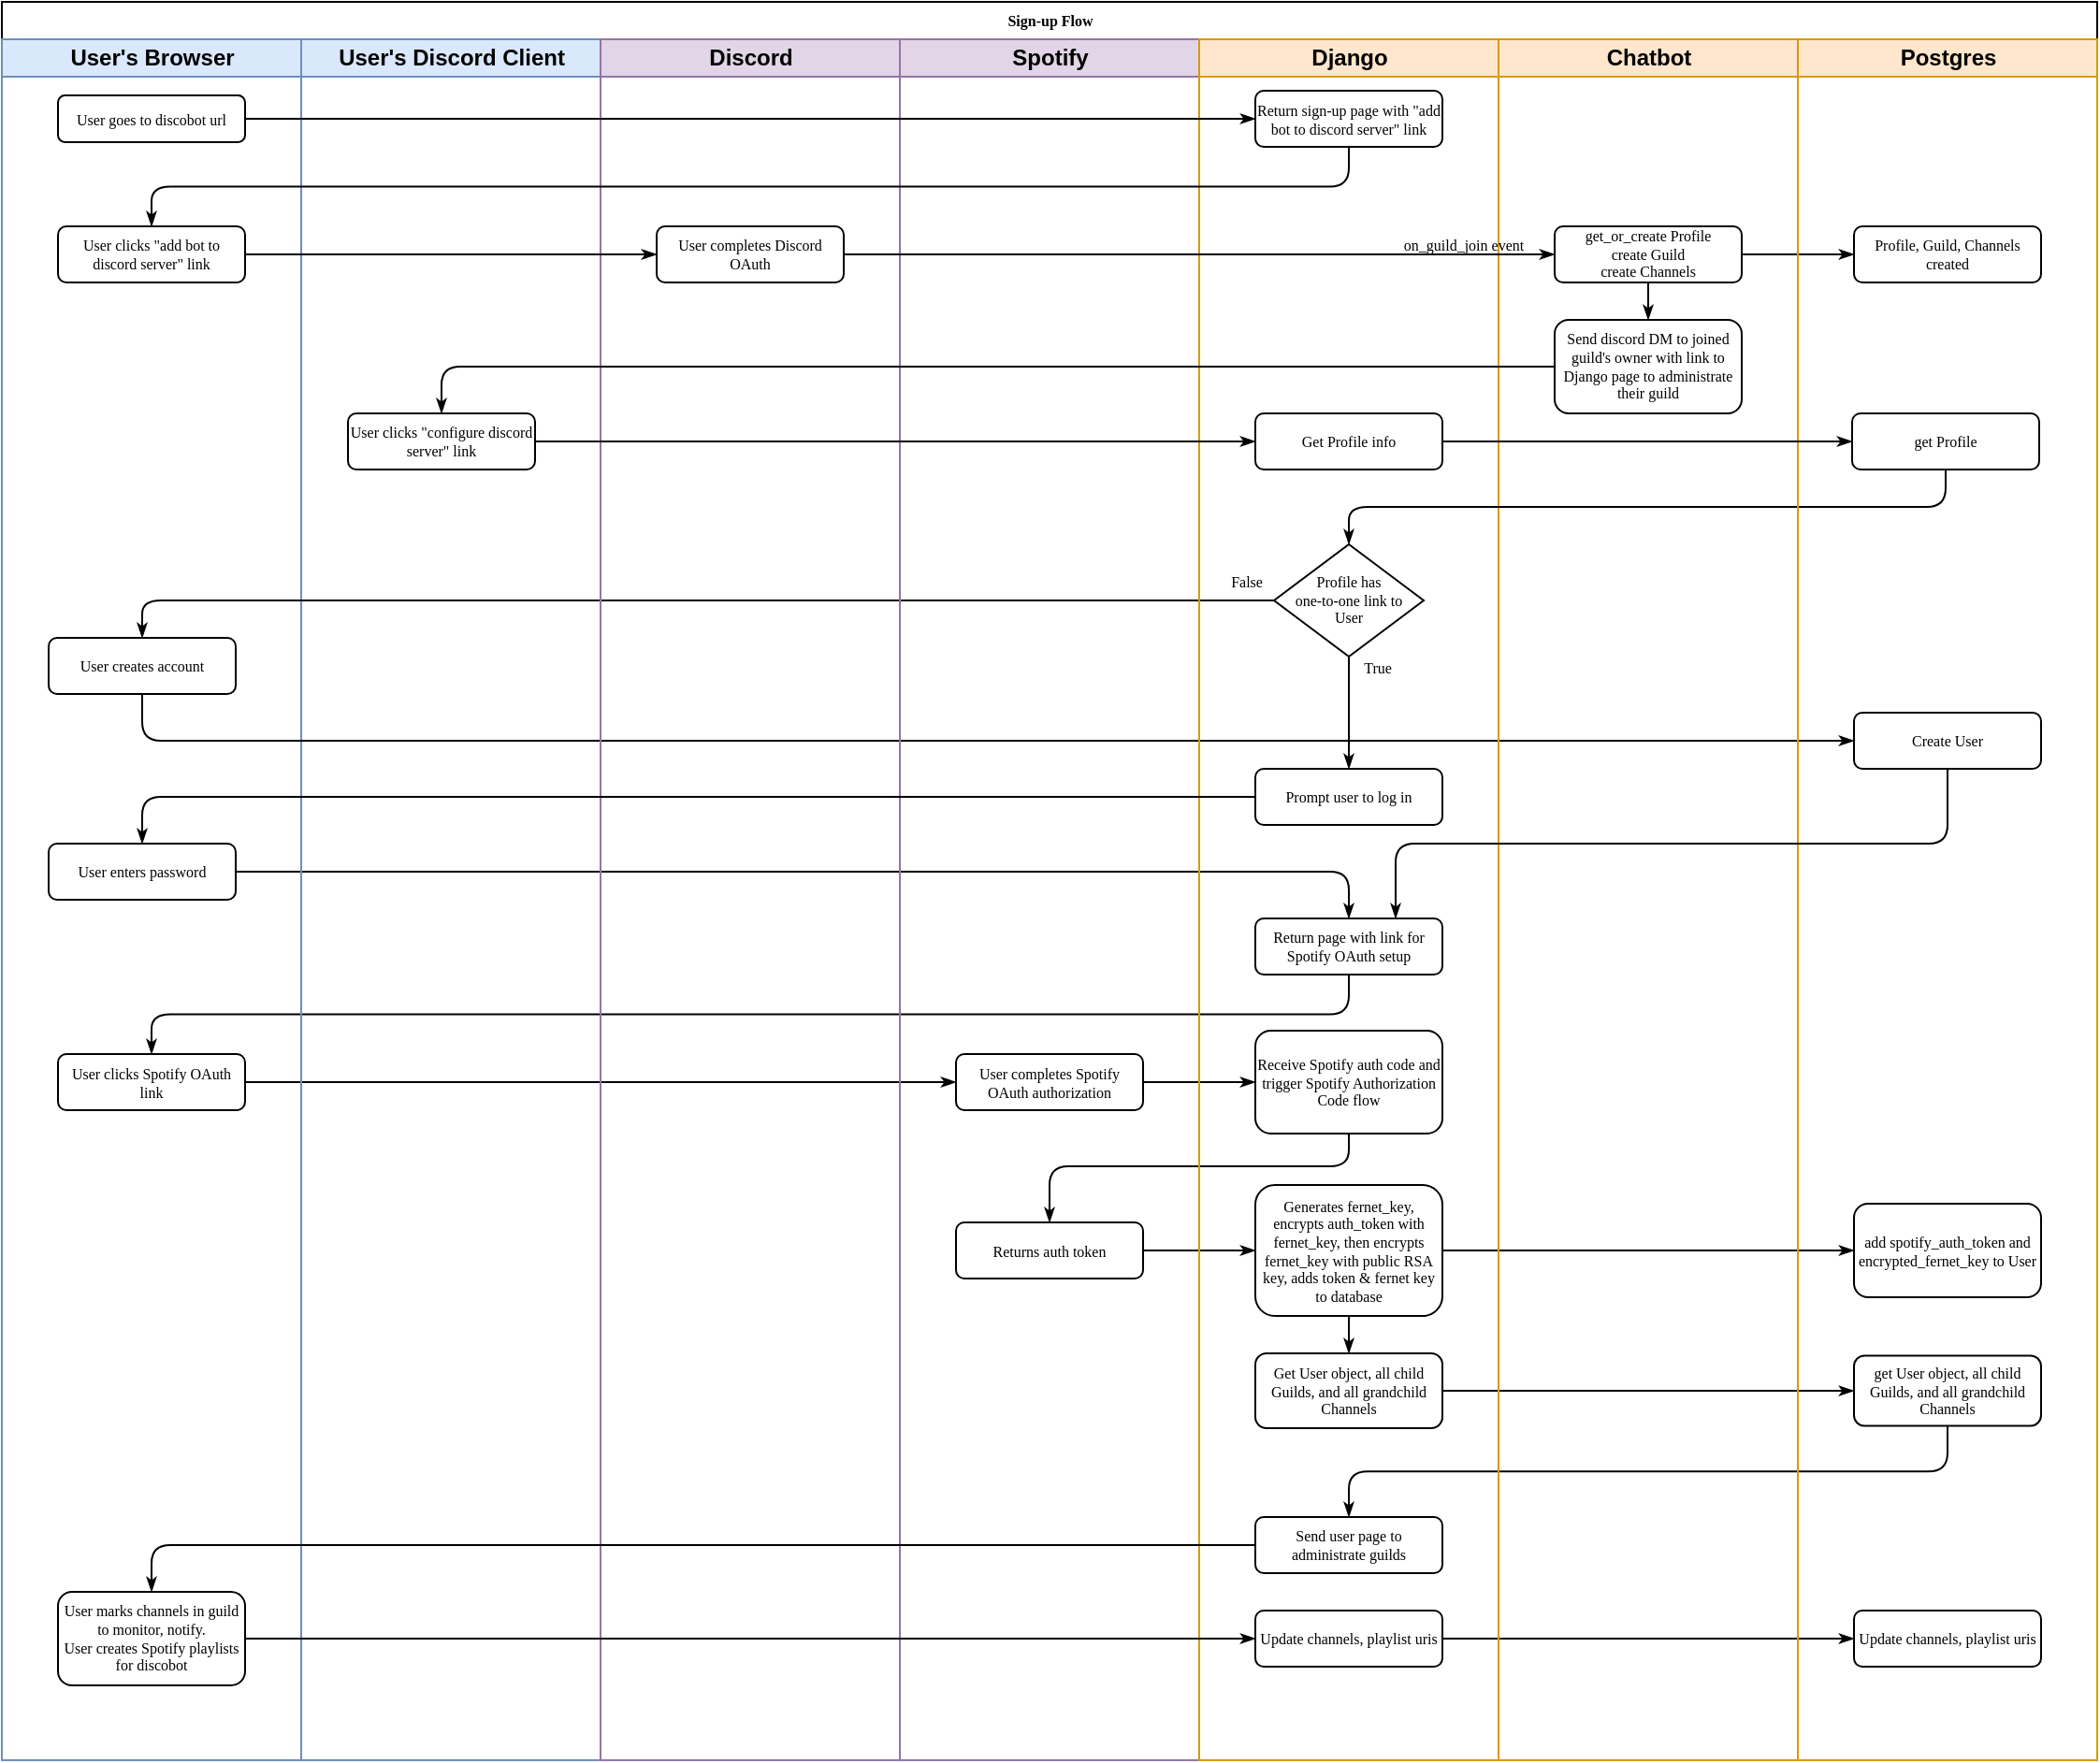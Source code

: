 <mxfile version="14.5.3" type="device"><diagram name="Page-1" id="74e2e168-ea6b-b213-b513-2b3c1d86103e"><mxGraphModel dx="1350" dy="775" grid="1" gridSize="10" guides="1" tooltips="1" connect="1" arrows="1" fold="1" page="1" pageScale="1" pageWidth="1100" pageHeight="850" background="#ffffff" math="0" shadow="0"><root><mxCell id="0"/><mxCell id="1" parent="0"/><mxCell id="77e6c97f196da883-1" value="Sign-up Flow" style="swimlane;html=1;childLayout=stackLayout;startSize=20;rounded=0;shadow=0;labelBackgroundColor=none;strokeWidth=1;fontFamily=Verdana;fontSize=8;align=center;" parent="1" vertex="1"><mxGeometry x="70" y="40" width="1120" height="940" as="geometry"><mxRectangle x="70" y="40" width="90" height="20" as="alternateBounds"/></mxGeometry></mxCell><mxCell id="77e6c97f196da883-2" value="User's Browser" style="swimlane;html=1;startSize=20;fillColor=#dae8fc;strokeColor=#6c8ebf;" parent="77e6c97f196da883-1" vertex="1"><mxGeometry y="20" width="160" height="920" as="geometry"><mxRectangle y="20" width="30" height="730" as="alternateBounds"/></mxGeometry></mxCell><mxCell id="77e6c97f196da883-8" value="User goes to discobot url" style="rounded=1;whiteSpace=wrap;html=1;shadow=0;labelBackgroundColor=none;strokeWidth=1;fontFamily=Verdana;fontSize=8;align=center;" parent="77e6c97f196da883-2" vertex="1"><mxGeometry x="30" y="30" width="100" height="25" as="geometry"/></mxCell><mxCell id="77e6c97f196da883-9" value="User clicks &quot;add bot to discord server&quot; link" style="rounded=1;whiteSpace=wrap;html=1;shadow=0;labelBackgroundColor=none;strokeWidth=1;fontFamily=Verdana;fontSize=8;align=center;" parent="77e6c97f196da883-2" vertex="1"><mxGeometry x="30" y="100" width="100" height="30" as="geometry"/></mxCell><mxCell id="HzL_e4EHVAfI0elsXb6D-20" value="User creates account" style="rounded=1;whiteSpace=wrap;html=1;shadow=0;labelBackgroundColor=none;strokeWidth=1;fontFamily=Verdana;fontSize=8;align=center;" parent="77e6c97f196da883-2" vertex="1"><mxGeometry x="25" y="320" width="100" height="30" as="geometry"/></mxCell><mxCell id="HzL_e4EHVAfI0elsXb6D-33" value="User clicks Spotify OAuth link" style="rounded=1;whiteSpace=wrap;html=1;shadow=0;labelBackgroundColor=none;strokeWidth=1;fontFamily=Verdana;fontSize=8;align=center;" parent="77e6c97f196da883-2" vertex="1"><mxGeometry x="30" y="542.5" width="100" height="30" as="geometry"/></mxCell><mxCell id="HzL_e4EHVAfI0elsXb6D-49" value="User enters password" style="rounded=1;whiteSpace=wrap;html=1;shadow=0;labelBackgroundColor=none;strokeWidth=1;fontFamily=Verdana;fontSize=8;align=center;" parent="77e6c97f196da883-2" vertex="1"><mxGeometry x="25" y="430" width="100" height="30" as="geometry"/></mxCell><mxCell id="HzL_e4EHVAfI0elsXb6D-62" value="&lt;div&gt;User marks channels in guild to monitor, notify.&lt;/div&gt;&lt;div&gt;User creates Spotify playlists for discobot&lt;/div&gt;" style="rounded=1;whiteSpace=wrap;html=1;shadow=0;labelBackgroundColor=none;strokeWidth=1;fontFamily=Verdana;fontSize=8;align=center;" parent="77e6c97f196da883-2" vertex="1"><mxGeometry x="30" y="830" width="100" height="50" as="geometry"/></mxCell><mxCell id="HzL_e4EHVAfI0elsXb6D-52" style="edgeStyle=orthogonalEdgeStyle;jumpSize=6;orthogonalLoop=1;jettySize=auto;html=1;entryX=0.5;entryY=0;entryDx=0;entryDy=0;labelBackgroundColor=none;startFill=0;startSize=5;endArrow=classicThin;endFill=1;endSize=5;strokeWidth=1;fontFamily=Verdana;fontSize=8;" parent="77e6c97f196da883-1" source="HzL_e4EHVAfI0elsXb6D-49" target="HzL_e4EHVAfI0elsXb6D-26" edge="1"><mxGeometry relative="1" as="geometry"/></mxCell><mxCell id="HzL_e4EHVAfI0elsXb6D-34" style="edgeStyle=orthogonalEdgeStyle;orthogonalLoop=1;jettySize=auto;html=1;exitX=0.5;exitY=1;exitDx=0;exitDy=0;entryX=0.5;entryY=0;entryDx=0;entryDy=0;labelBackgroundColor=none;startFill=0;startSize=5;endArrow=classicThin;endFill=1;endSize=5;strokeWidth=1;fontFamily=Verdana;fontSize=8;jumpSize=6;" parent="77e6c97f196da883-1" source="HzL_e4EHVAfI0elsXb6D-26" target="HzL_e4EHVAfI0elsXb6D-33" edge="1"><mxGeometry relative="1" as="geometry"/></mxCell><mxCell id="HzL_e4EHVAfI0elsXb6D-36" style="edgeStyle=orthogonalEdgeStyle;jumpSize=6;orthogonalLoop=1;jettySize=auto;html=1;entryX=0;entryY=0.5;entryDx=0;entryDy=0;labelBackgroundColor=none;startFill=0;startSize=5;endArrow=classicThin;endFill=1;endSize=5;strokeWidth=1;fontFamily=Verdana;fontSize=8;" parent="77e6c97f196da883-1" source="HzL_e4EHVAfI0elsXb6D-33" target="HzL_e4EHVAfI0elsXb6D-35" edge="1"><mxGeometry relative="1" as="geometry"/></mxCell><mxCell id="HzL_e4EHVAfI0elsXb6D-38" style="edgeStyle=orthogonalEdgeStyle;jumpSize=6;orthogonalLoop=1;jettySize=auto;html=1;entryX=0;entryY=0.5;entryDx=0;entryDy=0;labelBackgroundColor=none;startFill=0;startSize=5;endArrow=classicThin;endFill=1;endSize=5;strokeWidth=1;fontFamily=Verdana;fontSize=8;" parent="77e6c97f196da883-1" source="HzL_e4EHVAfI0elsXb6D-35" target="HzL_e4EHVAfI0elsXb6D-37" edge="1"><mxGeometry relative="1" as="geometry"/></mxCell><mxCell id="HzL_e4EHVAfI0elsXb6D-40" style="edgeStyle=orthogonalEdgeStyle;jumpSize=6;orthogonalLoop=1;jettySize=auto;html=1;entryX=0.5;entryY=0;entryDx=0;entryDy=0;labelBackgroundColor=none;startFill=0;startSize=5;endArrow=classicThin;endFill=1;endSize=5;strokeWidth=1;fontFamily=Verdana;fontSize=8;exitX=0.5;exitY=1;exitDx=0;exitDy=0;" parent="77e6c97f196da883-1" source="HzL_e4EHVAfI0elsXb6D-37" target="HzL_e4EHVAfI0elsXb6D-39" edge="1"><mxGeometry relative="1" as="geometry"><Array as="points"><mxPoint x="720" y="622.5"/><mxPoint x="560" y="622.5"/></Array></mxGeometry></mxCell><mxCell id="HzL_e4EHVAfI0elsXb6D-42" style="edgeStyle=orthogonalEdgeStyle;jumpSize=6;orthogonalLoop=1;jettySize=auto;html=1;entryX=0;entryY=0.5;entryDx=0;entryDy=0;labelBackgroundColor=none;startFill=0;startSize=5;endArrow=classicThin;endFill=1;endSize=5;strokeWidth=1;fontFamily=Verdana;fontSize=8;" parent="77e6c97f196da883-1" source="HzL_e4EHVAfI0elsXb6D-39" target="HzL_e4EHVAfI0elsXb6D-41" edge="1"><mxGeometry relative="1" as="geometry"/></mxCell><mxCell id="HzL_e4EHVAfI0elsXb6D-56" style="edgeStyle=orthogonalEdgeStyle;jumpSize=6;orthogonalLoop=1;jettySize=auto;html=1;labelBackgroundColor=none;startFill=0;startSize=5;endArrow=classicThin;endFill=1;endSize=5;strokeWidth=1;fontFamily=Verdana;fontSize=8;" parent="77e6c97f196da883-1" source="HzL_e4EHVAfI0elsXb6D-14" target="HzL_e4EHVAfI0elsXb6D-54" edge="1"><mxGeometry relative="1" as="geometry"/></mxCell><mxCell id="HzL_e4EHVAfI0elsXb6D-60" style="edgeStyle=orthogonalEdgeStyle;jumpSize=6;orthogonalLoop=1;jettySize=auto;html=1;exitX=0.5;exitY=1;exitDx=0;exitDy=0;entryX=0.5;entryY=0;entryDx=0;entryDy=0;labelBackgroundColor=none;startFill=0;startSize=5;endArrow=classicThin;endFill=1;endSize=5;strokeWidth=1;fontFamily=Verdana;fontSize=8;" parent="77e6c97f196da883-1" source="HzL_e4EHVAfI0elsXb6D-54" target="HzL_e4EHVAfI0elsXb6D-61" edge="1"><mxGeometry relative="1" as="geometry"/></mxCell><mxCell id="HzL_e4EHVAfI0elsXb6D-45" style="edgeStyle=orthogonalEdgeStyle;jumpSize=6;orthogonalLoop=1;jettySize=auto;html=1;entryX=0;entryY=0.5;entryDx=0;entryDy=0;labelBackgroundColor=none;startFill=0;startSize=5;endArrow=classicThin;endFill=1;endSize=5;strokeWidth=1;fontFamily=Verdana;fontSize=8;" parent="77e6c97f196da883-1" source="HzL_e4EHVAfI0elsXb6D-41" target="HzL_e4EHVAfI0elsXb6D-43" edge="1"><mxGeometry relative="1" as="geometry"/></mxCell><mxCell id="77e6c97f196da883-3" value="User's Discord Client" style="swimlane;html=1;startSize=20;fillColor=#dae8fc;strokeColor=#6c8ebf;" parent="77e6c97f196da883-1" vertex="1"><mxGeometry x="160" y="20" width="160" height="920" as="geometry"/></mxCell><mxCell id="HzL_e4EHVAfI0elsXb6D-12" value="User clicks &quot;configure discord server&quot; link" style="rounded=1;whiteSpace=wrap;html=1;shadow=0;labelBackgroundColor=none;strokeWidth=1;fontFamily=Verdana;fontSize=8;align=center;" parent="77e6c97f196da883-3" vertex="1"><mxGeometry x="25" y="200" width="100" height="30" as="geometry"/></mxCell><mxCell id="HzL_e4EHVAfI0elsXb6D-21" style="edgeStyle=orthogonalEdgeStyle;orthogonalLoop=1;jettySize=auto;html=1;labelBackgroundColor=none;startFill=0;startSize=5;endArrow=classicThin;endFill=1;endSize=5;strokeWidth=1;fontFamily=Verdana;fontSize=8;entryX=0.5;entryY=0;entryDx=0;entryDy=0;" parent="77e6c97f196da883-1" source="77e6c97f196da883-13" target="HzL_e4EHVAfI0elsXb6D-20" edge="1"><mxGeometry relative="1" as="geometry"/></mxCell><mxCell id="HzL_e4EHVAfI0elsXb6D-23" value="False" style="edgeLabel;html=1;align=center;verticalAlign=middle;resizable=0;points=[];fontSize=8;fontFamily=Verdana;labelBackgroundColor=none;" parent="HzL_e4EHVAfI0elsXb6D-21" vertex="1" connectable="0"><mxGeometry x="-0.859" relative="1" as="geometry"><mxPoint x="28.33" y="-10" as="offset"/></mxGeometry></mxCell><mxCell id="HzL_e4EHVAfI0elsXb6D-24" style="edgeStyle=orthogonalEdgeStyle;orthogonalLoop=1;jettySize=auto;html=1;entryX=0;entryY=0.5;entryDx=0;entryDy=0;labelBackgroundColor=none;startFill=0;startSize=5;endArrow=classicThin;endFill=1;endSize=5;strokeWidth=1;fontFamily=Verdana;fontSize=8;exitX=0.5;exitY=1;exitDx=0;exitDy=0;" parent="77e6c97f196da883-1" source="HzL_e4EHVAfI0elsXb6D-20" target="HzL_e4EHVAfI0elsXb6D-22" edge="1"><mxGeometry relative="1" as="geometry"/></mxCell><mxCell id="77e6c97f196da883-4" value="Discord" style="swimlane;html=1;startSize=20;fillColor=#e1d5e7;strokeColor=#9673a6;" parent="77e6c97f196da883-1" vertex="1"><mxGeometry x="320" y="20" width="160" height="920" as="geometry"/></mxCell><mxCell id="HzL_e4EHVAfI0elsXb6D-2" value="User completes Discord OAuth" style="rounded=1;whiteSpace=wrap;html=1;shadow=0;labelBackgroundColor=none;strokeWidth=1;fontFamily=Verdana;fontSize=8;align=center;" parent="77e6c97f196da883-4" vertex="1"><mxGeometry x="30" y="100" width="100" height="30" as="geometry"/></mxCell><mxCell id="HzL_e4EHVAfI0elsXb6D-4" style="edgeStyle=orthogonalEdgeStyle;orthogonalLoop=1;jettySize=auto;html=1;labelBackgroundColor=none;startFill=0;startSize=5;endArrow=classicThin;endFill=1;endSize=5;strokeWidth=1;fontFamily=Verdana;fontSize=8;" parent="77e6c97f196da883-1" source="77e6c97f196da883-9" target="HzL_e4EHVAfI0elsXb6D-2" edge="1"><mxGeometry relative="1" as="geometry"/></mxCell><mxCell id="HzL_e4EHVAfI0elsXb6D-27" value="Spotify" style="swimlane;html=1;startSize=20;fillColor=#e1d5e7;strokeColor=#9673a6;" parent="77e6c97f196da883-1" vertex="1"><mxGeometry x="480" y="20" width="160" height="920" as="geometry"/></mxCell><mxCell id="HzL_e4EHVAfI0elsXb6D-35" value="User completes Spotify OAuth authorization" style="rounded=1;whiteSpace=wrap;html=1;shadow=0;labelBackgroundColor=none;strokeWidth=1;fontFamily=Verdana;fontSize=8;align=center;" parent="HzL_e4EHVAfI0elsXb6D-27" vertex="1"><mxGeometry x="30" y="542.5" width="100" height="30" as="geometry"/></mxCell><mxCell id="HzL_e4EHVAfI0elsXb6D-39" value="Returns auth token" style="rounded=1;whiteSpace=wrap;html=1;shadow=0;labelBackgroundColor=none;strokeWidth=1;fontFamily=Verdana;fontSize=8;align=center;" parent="HzL_e4EHVAfI0elsXb6D-27" vertex="1"><mxGeometry x="30" y="632.5" width="100" height="30" as="geometry"/></mxCell><mxCell id="77e6c97f196da883-5" value="Django" style="swimlane;html=1;startSize=20;fillColor=#ffe6cc;strokeColor=#d79b00;" parent="77e6c97f196da883-1" vertex="1"><mxGeometry x="640" y="20" width="160" height="920" as="geometry"/></mxCell><mxCell id="77e6c97f196da883-11" value="Return sign-up page with &quot;add bot to discord server&quot; link" style="rounded=1;whiteSpace=wrap;html=1;shadow=0;labelBackgroundColor=none;strokeWidth=1;fontFamily=Verdana;fontSize=8;align=center;" parent="77e6c97f196da883-5" vertex="1"><mxGeometry x="30" y="27.5" width="100" height="30" as="geometry"/></mxCell><mxCell id="HzL_e4EHVAfI0elsXb6D-29" style="edgeStyle=orthogonalEdgeStyle;orthogonalLoop=1;jettySize=auto;html=1;labelBackgroundColor=none;startFill=0;startSize=5;endArrow=classicThin;endFill=1;endSize=5;strokeWidth=1;fontFamily=Verdana;fontSize=8;entryX=0.5;entryY=0;entryDx=0;entryDy=0;" parent="77e6c97f196da883-5" source="77e6c97f196da883-13" target="HzL_e4EHVAfI0elsXb6D-47" edge="1"><mxGeometry relative="1" as="geometry"><mxPoint x="75" y="360" as="targetPoint"/></mxGeometry></mxCell><mxCell id="HzL_e4EHVAfI0elsXb6D-31" value="True" style="edgeLabel;html=1;align=center;verticalAlign=middle;resizable=0;points=[];fontSize=8;fontFamily=Verdana;" parent="HzL_e4EHVAfI0elsXb6D-29" vertex="1" connectable="0"><mxGeometry x="-0.348" y="1" relative="1" as="geometry"><mxPoint x="14" y="-14.17" as="offset"/></mxGeometry></mxCell><mxCell id="77e6c97f196da883-13" value="&lt;div&gt;Profile has&lt;/div&gt;&lt;div&gt;one-to-one link to&lt;/div&gt;&lt;div&gt;User&lt;/div&gt;" style="rhombus;whiteSpace=wrap;html=1;rounded=0;shadow=0;labelBackgroundColor=none;strokeWidth=1;fontFamily=Verdana;fontSize=8;align=center;" parent="77e6c97f196da883-5" vertex="1"><mxGeometry x="40" y="270" width="80" height="60" as="geometry"/></mxCell><mxCell id="HzL_e4EHVAfI0elsXb6D-26" value="Return page with link for Spotify OAuth setup" style="rounded=1;whiteSpace=wrap;html=1;shadow=0;labelBackgroundColor=none;strokeWidth=1;fontFamily=Verdana;fontSize=8;align=center;" parent="77e6c97f196da883-5" vertex="1"><mxGeometry x="30" y="470" width="100" height="30" as="geometry"/></mxCell><mxCell id="HzL_e4EHVAfI0elsXb6D-37" value="Receive Spotify auth code and trigger Spotify Authorization Code flow" style="rounded=1;whiteSpace=wrap;html=1;shadow=0;labelBackgroundColor=none;strokeWidth=1;fontFamily=Verdana;fontSize=8;align=center;" parent="77e6c97f196da883-5" vertex="1"><mxGeometry x="30" y="530" width="100" height="55" as="geometry"/></mxCell><mxCell id="HzL_e4EHVAfI0elsXb6D-55" style="edgeStyle=orthogonalEdgeStyle;jumpSize=6;orthogonalLoop=1;jettySize=auto;html=1;entryX=0.5;entryY=0;entryDx=0;entryDy=0;labelBackgroundColor=none;startFill=0;startSize=5;endArrow=classicThin;endFill=1;endSize=5;strokeWidth=1;fontFamily=Verdana;fontSize=8;" parent="77e6c97f196da883-5" source="HzL_e4EHVAfI0elsXb6D-41" target="HzL_e4EHVAfI0elsXb6D-14" edge="1"><mxGeometry relative="1" as="geometry"/></mxCell><mxCell id="HzL_e4EHVAfI0elsXb6D-41" value="Generates fernet_key, encrypts auth_token with fernet_key, then encrypts fernet_key with public RSA key,  adds token &amp;amp; fernet key to database" style="rounded=1;whiteSpace=wrap;html=1;shadow=0;labelBackgroundColor=none;strokeWidth=1;fontFamily=Verdana;fontSize=8;align=center;" parent="77e6c97f196da883-5" vertex="1"><mxGeometry x="30" y="612.5" width="100" height="70" as="geometry"/></mxCell><mxCell id="HzL_e4EHVAfI0elsXb6D-14" value="Get User object, all child Guilds, and all grandchild Channels" style="rounded=1;whiteSpace=wrap;html=1;shadow=0;labelBackgroundColor=none;strokeWidth=1;fontFamily=Verdana;fontSize=8;align=center;" parent="77e6c97f196da883-5" vertex="1"><mxGeometry x="30" y="702.5" width="100" height="40" as="geometry"/></mxCell><mxCell id="HzL_e4EHVAfI0elsXb6D-47" value="Prompt user to log in" style="rounded=1;whiteSpace=wrap;html=1;shadow=0;labelBackgroundColor=none;strokeWidth=1;fontFamily=Verdana;fontSize=8;align=center;" parent="77e6c97f196da883-5" vertex="1"><mxGeometry x="30" y="390" width="100" height="30" as="geometry"/></mxCell><mxCell id="HzL_e4EHVAfI0elsXb6D-57" value="Get Profile info" style="rounded=1;whiteSpace=wrap;html=1;shadow=0;labelBackgroundColor=none;strokeWidth=1;fontFamily=Verdana;fontSize=8;align=center;" parent="77e6c97f196da883-5" vertex="1"><mxGeometry x="30" y="200" width="100" height="30" as="geometry"/></mxCell><mxCell id="HzL_e4EHVAfI0elsXb6D-61" value="Send user page to administrate guilds" style="rounded=1;whiteSpace=wrap;html=1;shadow=0;labelBackgroundColor=none;strokeWidth=1;fontFamily=Verdana;fontSize=8;align=center;" parent="77e6c97f196da883-5" vertex="1"><mxGeometry x="30" y="790" width="100" height="30" as="geometry"/></mxCell><mxCell id="HzL_e4EHVAfI0elsXb6D-77" value="Update channels, playlist uris" style="rounded=1;whiteSpace=wrap;html=1;shadow=0;labelBackgroundColor=none;strokeWidth=1;fontFamily=Verdana;fontSize=8;align=center;" parent="77e6c97f196da883-5" vertex="1"><mxGeometry x="30" y="840" width="100" height="30" as="geometry"/></mxCell><mxCell id="HzL_e4EHVAfI0elsXb6D-63" style="edgeStyle=orthogonalEdgeStyle;jumpSize=6;orthogonalLoop=1;jettySize=auto;html=1;entryX=0.5;entryY=0;entryDx=0;entryDy=0;labelBackgroundColor=none;startFill=0;startSize=5;endArrow=classicThin;endFill=1;endSize=5;strokeWidth=1;fontFamily=Verdana;fontSize=8;" parent="77e6c97f196da883-1" source="HzL_e4EHVAfI0elsXb6D-61" target="HzL_e4EHVAfI0elsXb6D-62" edge="1"><mxGeometry relative="1" as="geometry"/></mxCell><mxCell id="HzL_e4EHVAfI0elsXb6D-78" style="edgeStyle=orthogonalEdgeStyle;jumpSize=6;orthogonalLoop=1;jettySize=auto;html=1;entryX=0;entryY=0.5;entryDx=0;entryDy=0;labelBackgroundColor=none;startFill=0;startSize=5;endArrow=classicThin;endFill=1;endSize=5;strokeWidth=1;fontFamily=Verdana;fontSize=8;" parent="77e6c97f196da883-1" source="HzL_e4EHVAfI0elsXb6D-62" target="HzL_e4EHVAfI0elsXb6D-77" edge="1"><mxGeometry relative="1" as="geometry"/></mxCell><mxCell id="HzL_e4EHVAfI0elsXb6D-80" style="edgeStyle=orthogonalEdgeStyle;jumpSize=6;orthogonalLoop=1;jettySize=auto;html=1;labelBackgroundColor=none;startFill=0;startSize=5;endArrow=classicThin;endFill=1;endSize=5;strokeWidth=1;fontFamily=Verdana;fontSize=8;" parent="77e6c97f196da883-1" source="HzL_e4EHVAfI0elsXb6D-77" target="HzL_e4EHVAfI0elsXb6D-79" edge="1"><mxGeometry relative="1" as="geometry"/></mxCell><mxCell id="77e6c97f196da883-6" value="Chatbot" style="swimlane;html=1;startSize=20;fillColor=#ffe6cc;strokeColor=#d79b00;" parent="77e6c97f196da883-1" vertex="1"><mxGeometry x="800" y="20" width="160" height="920" as="geometry"/></mxCell><mxCell id="HzL_e4EHVAfI0elsXb6D-11" style="edgeStyle=orthogonalEdgeStyle;orthogonalLoop=1;jettySize=auto;html=1;entryX=0.5;entryY=0;entryDx=0;entryDy=0;labelBackgroundColor=none;startFill=0;startSize=5;endArrow=classicThin;endFill=1;endSize=5;strokeWidth=1;fontFamily=Verdana;fontSize=8;" parent="77e6c97f196da883-6" source="HzL_e4EHVAfI0elsXb6D-5" target="HzL_e4EHVAfI0elsXb6D-10" edge="1"><mxGeometry relative="1" as="geometry"/></mxCell><mxCell id="HzL_e4EHVAfI0elsXb6D-5" value="&lt;div&gt;get_or_create Profile&lt;br&gt;&lt;/div&gt;&lt;div&gt;create Guild&lt;/div&gt;&lt;div&gt;create Channels&lt;br&gt;&lt;/div&gt;" style="rounded=1;whiteSpace=wrap;html=1;shadow=0;labelBackgroundColor=none;strokeWidth=1;fontFamily=Verdana;fontSize=8;align=center;" parent="77e6c97f196da883-6" vertex="1"><mxGeometry x="30" y="100" width="100" height="30" as="geometry"/></mxCell><mxCell id="HzL_e4EHVAfI0elsXb6D-10" value="Send discord DM to joined guild's owner with link to Django page to administrate their guild" style="rounded=1;whiteSpace=wrap;html=1;shadow=0;labelBackgroundColor=none;strokeWidth=1;fontFamily=Verdana;fontSize=8;align=center;" parent="77e6c97f196da883-6" vertex="1"><mxGeometry x="30" y="150" width="100" height="50" as="geometry"/></mxCell><mxCell id="77e6c97f196da883-27" style="edgeStyle=orthogonalEdgeStyle;rounded=1;html=1;labelBackgroundColor=none;startArrow=none;startFill=0;startSize=5;endArrow=classicThin;endFill=1;endSize=5;jettySize=auto;orthogonalLoop=1;strokeWidth=1;fontFamily=Verdana;fontSize=8;exitX=0.5;exitY=1;exitDx=0;exitDy=0;entryX=0.5;entryY=0;entryDx=0;entryDy=0;" parent="77e6c97f196da883-1" source="77e6c97f196da883-11" target="77e6c97f196da883-9" edge="1"><mxGeometry relative="1" as="geometry"/></mxCell><mxCell id="77e6c97f196da883-26" style="edgeStyle=orthogonalEdgeStyle;rounded=1;html=1;labelBackgroundColor=none;startArrow=none;startFill=0;startSize=5;endArrow=classicThin;endFill=1;endSize=5;jettySize=auto;orthogonalLoop=1;strokeWidth=1;fontFamily=Verdana;fontSize=8" parent="77e6c97f196da883-1" source="77e6c97f196da883-8" target="77e6c97f196da883-11" edge="1"><mxGeometry relative="1" as="geometry"/></mxCell><mxCell id="HzL_e4EHVAfI0elsXb6D-6" style="edgeStyle=orthogonalEdgeStyle;orthogonalLoop=1;jettySize=auto;html=1;entryX=0;entryY=0.5;entryDx=0;entryDy=0;labelBackgroundColor=none;startFill=0;startSize=5;endArrow=classicThin;endFill=1;endSize=5;strokeWidth=1;fontFamily=Verdana;fontSize=8;exitX=1;exitY=0.5;exitDx=0;exitDy=0;" parent="77e6c97f196da883-1" source="HzL_e4EHVAfI0elsXb6D-2" target="HzL_e4EHVAfI0elsXb6D-5" edge="1"><mxGeometry relative="1" as="geometry"/></mxCell><mxCell id="HzL_e4EHVAfI0elsXb6D-7" value="on_guild_join event" style="edgeLabel;html=1;align=center;verticalAlign=middle;resizable=0;points=[];fontSize=8;fontFamily=Verdana;labelBackgroundColor=none;" parent="HzL_e4EHVAfI0elsXb6D-6" vertex="1" connectable="0"><mxGeometry x="0.266" y="-4" relative="1" as="geometry"><mxPoint x="90" y="-9" as="offset"/></mxGeometry></mxCell><mxCell id="HzL_e4EHVAfI0elsXb6D-13" style="edgeStyle=orthogonalEdgeStyle;orthogonalLoop=1;jettySize=auto;html=1;entryX=0.5;entryY=0;entryDx=0;entryDy=0;labelBackgroundColor=none;startFill=0;startSize=5;endArrow=classicThin;endFill=1;endSize=5;strokeWidth=1;fontFamily=Verdana;fontSize=8;" parent="77e6c97f196da883-1" source="HzL_e4EHVAfI0elsXb6D-10" target="HzL_e4EHVAfI0elsXb6D-12" edge="1"><mxGeometry relative="1" as="geometry"/></mxCell><mxCell id="HzL_e4EHVAfI0elsXb6D-9" style="edgeStyle=orthogonalEdgeStyle;orthogonalLoop=1;jettySize=auto;html=1;entryX=0;entryY=0.5;entryDx=0;entryDy=0;labelBackgroundColor=none;startFill=0;startSize=5;endArrow=classicThin;endFill=1;endSize=5;strokeWidth=1;fontFamily=Verdana;fontSize=8;" parent="77e6c97f196da883-1" source="HzL_e4EHVAfI0elsXb6D-5" target="HzL_e4EHVAfI0elsXb6D-8" edge="1"><mxGeometry relative="1" as="geometry"/></mxCell><mxCell id="HzL_e4EHVAfI0elsXb6D-19" style="edgeStyle=orthogonalEdgeStyle;orthogonalLoop=1;jettySize=auto;html=1;labelBackgroundColor=none;startFill=0;startSize=5;endArrow=classicThin;endFill=1;endSize=5;strokeWidth=1;fontFamily=Verdana;fontSize=8;exitX=0.5;exitY=1;exitDx=0;exitDy=0;" parent="77e6c97f196da883-1" source="HzL_e4EHVAfI0elsXb6D-17" target="77e6c97f196da883-13" edge="1"><mxGeometry relative="1" as="geometry"/></mxCell><mxCell id="77e6c97f196da883-7" value="Postgres" style="swimlane;html=1;startSize=20;fillColor=#ffe6cc;strokeColor=#d79b00;" parent="77e6c97f196da883-1" vertex="1"><mxGeometry x="960" y="20" width="160" height="920" as="geometry"/></mxCell><mxCell id="HzL_e4EHVAfI0elsXb6D-8" value="&lt;div&gt;Profile, Guild, Channels created &lt;/div&gt;" style="rounded=1;whiteSpace=wrap;html=1;shadow=0;labelBackgroundColor=none;strokeWidth=1;fontFamily=Verdana;fontSize=8;align=center;" parent="77e6c97f196da883-7" vertex="1"><mxGeometry x="30" y="100" width="100" height="30" as="geometry"/></mxCell><mxCell id="HzL_e4EHVAfI0elsXb6D-17" value="get Profile" style="rounded=1;whiteSpace=wrap;html=1;shadow=0;labelBackgroundColor=none;strokeWidth=1;fontFamily=Verdana;fontSize=8;align=center;" parent="77e6c97f196da883-7" vertex="1"><mxGeometry x="29" y="200" width="100" height="30" as="geometry"/></mxCell><mxCell id="HzL_e4EHVAfI0elsXb6D-22" value="Create User" style="rounded=1;whiteSpace=wrap;html=1;shadow=0;labelBackgroundColor=none;strokeWidth=1;fontFamily=Verdana;fontSize=8;align=center;" parent="77e6c97f196da883-7" vertex="1"><mxGeometry x="30" y="360" width="100" height="30" as="geometry"/></mxCell><mxCell id="HzL_e4EHVAfI0elsXb6D-43" value="add spotify_auth_token and encrypted_fernet_key to User" style="rounded=1;whiteSpace=wrap;html=1;shadow=0;labelBackgroundColor=none;strokeWidth=1;fontFamily=Verdana;fontSize=8;align=center;" parent="77e6c97f196da883-7" vertex="1"><mxGeometry x="30" y="622.5" width="100" height="50" as="geometry"/></mxCell><mxCell id="HzL_e4EHVAfI0elsXb6D-54" value="get User object, all child Guilds, and all grandchild Channels" style="rounded=1;whiteSpace=wrap;html=1;shadow=0;labelBackgroundColor=none;strokeWidth=1;fontFamily=Verdana;fontSize=8;align=center;" parent="77e6c97f196da883-7" vertex="1"><mxGeometry x="30" y="703.75" width="100" height="37.5" as="geometry"/></mxCell><mxCell id="HzL_e4EHVAfI0elsXb6D-79" value="Update channels, playlist uris" style="rounded=1;whiteSpace=wrap;html=1;shadow=0;labelBackgroundColor=none;strokeWidth=1;fontFamily=Verdana;fontSize=8;align=center;" parent="77e6c97f196da883-7" vertex="1"><mxGeometry x="30" y="840" width="100" height="30" as="geometry"/></mxCell><mxCell id="HzL_e4EHVAfI0elsXb6D-51" style="edgeStyle=orthogonalEdgeStyle;jumpSize=6;orthogonalLoop=1;jettySize=auto;html=1;entryX=0.5;entryY=0;entryDx=0;entryDy=0;labelBackgroundColor=none;startFill=0;startSize=5;endArrow=classicThin;endFill=1;endSize=5;strokeWidth=1;fontFamily=Verdana;fontSize=8;exitX=0;exitY=0.5;exitDx=0;exitDy=0;" parent="77e6c97f196da883-1" source="HzL_e4EHVAfI0elsXb6D-47" target="HzL_e4EHVAfI0elsXb6D-49" edge="1"><mxGeometry relative="1" as="geometry"/></mxCell><mxCell id="HzL_e4EHVAfI0elsXb6D-53" style="edgeStyle=orthogonalEdgeStyle;jumpSize=6;orthogonalLoop=1;jettySize=auto;html=1;entryX=0.75;entryY=0;entryDx=0;entryDy=0;labelBackgroundColor=none;startFill=0;startSize=5;endArrow=classicThin;endFill=1;endSize=5;strokeWidth=1;fontFamily=Verdana;fontSize=8;exitX=0.5;exitY=1;exitDx=0;exitDy=0;" parent="77e6c97f196da883-1" source="HzL_e4EHVAfI0elsXb6D-22" target="HzL_e4EHVAfI0elsXb6D-26" edge="1"><mxGeometry relative="1" as="geometry"/></mxCell><mxCell id="HzL_e4EHVAfI0elsXb6D-58" style="edgeStyle=orthogonalEdgeStyle;jumpSize=6;orthogonalLoop=1;jettySize=auto;html=1;entryX=0;entryY=0.5;entryDx=0;entryDy=0;labelBackgroundColor=none;startFill=0;startSize=5;endArrow=classicThin;endFill=1;endSize=5;strokeWidth=1;fontFamily=Verdana;fontSize=8;" parent="77e6c97f196da883-1" source="HzL_e4EHVAfI0elsXb6D-12" target="HzL_e4EHVAfI0elsXb6D-57" edge="1"><mxGeometry relative="1" as="geometry"/></mxCell><mxCell id="HzL_e4EHVAfI0elsXb6D-59" style="edgeStyle=orthogonalEdgeStyle;jumpSize=6;orthogonalLoop=1;jettySize=auto;html=1;labelBackgroundColor=none;startFill=0;startSize=5;endArrow=classicThin;endFill=1;endSize=5;strokeWidth=1;fontFamily=Verdana;fontSize=8;" parent="77e6c97f196da883-1" source="HzL_e4EHVAfI0elsXb6D-57" target="HzL_e4EHVAfI0elsXb6D-17" edge="1"><mxGeometry relative="1" as="geometry"/></mxCell></root></mxGraphModel></diagram></mxfile>